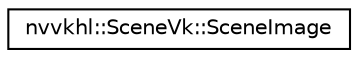 digraph "Graphical Class Hierarchy"
{
 // LATEX_PDF_SIZE
  edge [fontname="Helvetica",fontsize="10",labelfontname="Helvetica",labelfontsize="10"];
  node [fontname="Helvetica",fontsize="10",shape=record];
  rankdir="LR";
  Node0 [label="nvvkhl::SceneVk::SceneImage",height=0.2,width=0.4,color="black", fillcolor="white", style="filled",URL="$structnvvkhl_1_1_scene_vk_1_1_scene_image.html",tooltip=" "];
}
